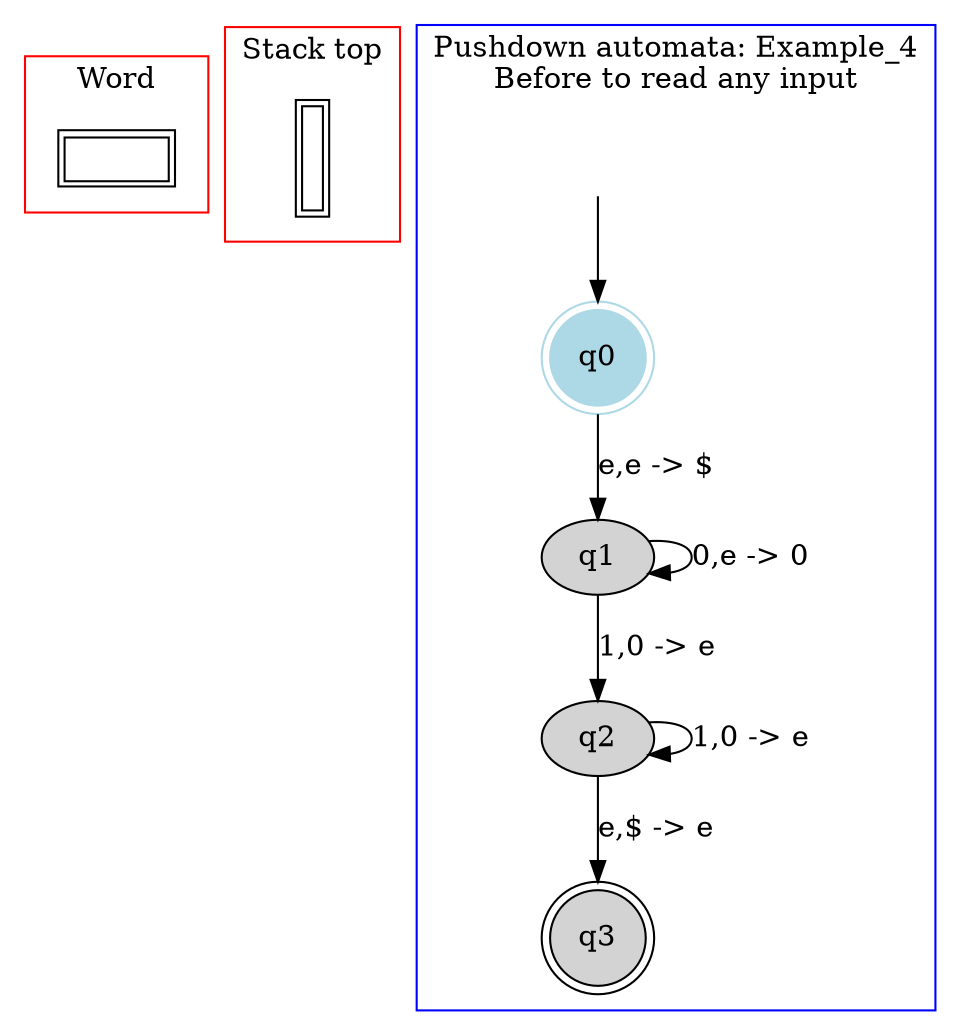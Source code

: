 digraph G {
	subgraph cluster_0 {
		node [shape=plaintext];

struct1 [label=<<TABLE>
<TR>
<TD width="50" height="10"> </TD></TR>
</TABLE>>];
label = "Word";
color=red;
}
	subgraph cluster_2 {
		node [shape=plaintext];

struct2 [label=<<TABLE>
<TR>
<TD width="10" height="50">
</TD>
</TR>
</TABLE>>];
label = "Stack top";
color=red;
}
	subgraph cluster_1 {
		node [style=filled];
		label = "Pushdown automata: Example_4
Before to read any input"
		color=blue;

		q0 [shape="doublecircle",color="lightblue"];
		q1;
		q2;
		q3 [shape="doublecircle"];
		q0->q1[label="e,e -> $"];
		q1->q1[label="0,e -> 0"];
		q1->q2[label="1,0 -> e"];
		q2->q2[label="1,0 -> e"];
		q2->q3[label="e,$ -> e"];
x [color=white, label=""];		x->q0	}

}